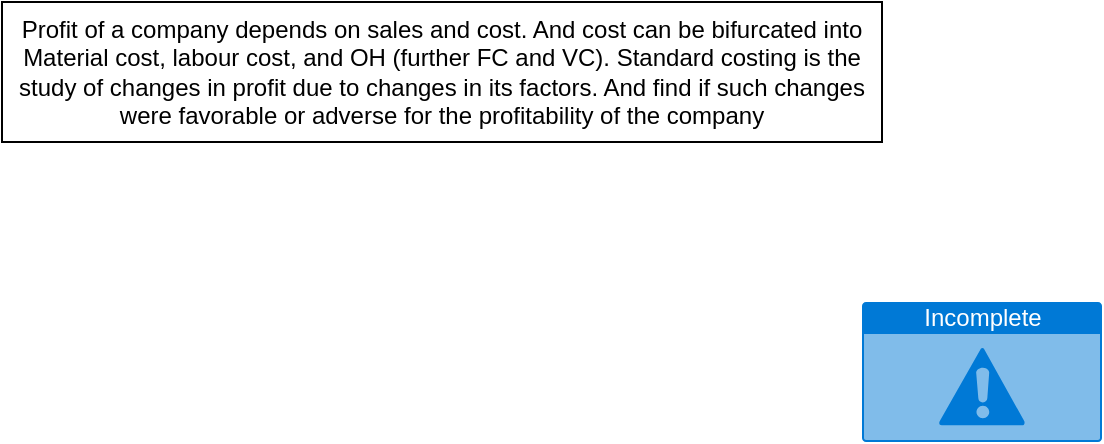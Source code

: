 <mxfile version="15.4.3" type="github">
  <diagram id="WG86wMdVv_8woFvAjSbu" name="Page-1">
    <mxGraphModel dx="1108" dy="593" grid="1" gridSize="10" guides="1" tooltips="1" connect="1" arrows="1" fold="1" page="1" pageScale="1" pageWidth="850" pageHeight="1100" math="0" shadow="0">
      <root>
        <mxCell id="0" />
        <mxCell id="1" parent="0" />
        <mxCell id="vXovZgPbgLm4VWJfkYtY-1" value="Incomplete" style="html=1;strokeColor=none;fillColor=#0079D6;labelPosition=center;verticalLabelPosition=middle;verticalAlign=top;align=center;fontSize=12;outlineConnect=0;spacingTop=-6;fontColor=#FFFFFF;shape=mxgraph.sitemap.warning;rounded=1;startSize=40;" parent="1" vertex="1">
          <mxGeometry x="630" y="190" width="120" height="70" as="geometry" />
        </mxCell>
        <mxCell id="aX0P_qG3oFBIW0Vp3PF0-1" value="Profit of a company depends on sales and cost. And cost can be bifurcated into Material cost, labour cost, and OH (further FC and VC). Standard costing is the study of changes in profit due to changes in its factors. And find if such changes were favorable or adverse for the profitability of the company" style="rounded=0;whiteSpace=wrap;html=1;" vertex="1" parent="1">
          <mxGeometry x="200" y="40" width="440" height="70" as="geometry" />
        </mxCell>
      </root>
    </mxGraphModel>
  </diagram>
</mxfile>
